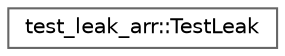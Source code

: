 digraph "类继承关系图"
{
 // LATEX_PDF_SIZE
  bgcolor="transparent";
  edge [fontname=Helvetica,fontsize=10,labelfontname=Helvetica,labelfontsize=10];
  node [fontname=Helvetica,fontsize=10,shape=box,height=0.2,width=0.4];
  rankdir="LR";
  Node0 [id="Node000000",label="test_leak_arr::TestLeak",height=0.2,width=0.4,color="grey40", fillcolor="white", style="filled",URL="$classtest__leak__arr_1_1_test_leak.html",tooltip=" "];
}
